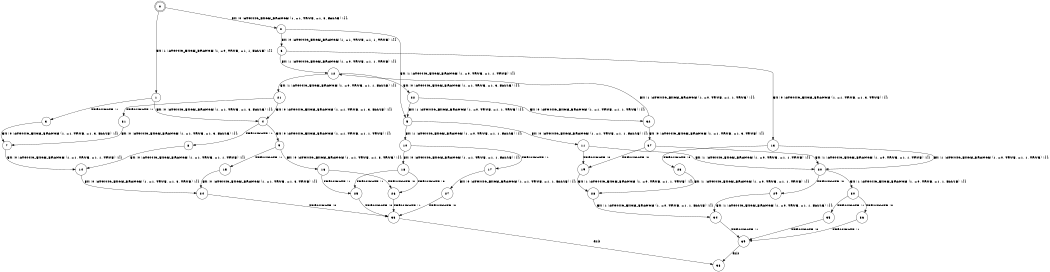 digraph BCG {
size = "7, 10.5";
center = TRUE;
node [shape = circle];
0 [peripheries = 2];
0 -> 1 [label = "EX !1 !ATOMIC_EXCH_BRANCH (1, +0, TRUE, +1, 1, FALSE) !{}"];
0 -> 2 [label = "EX !0 !ATOMIC_EXCH_BRANCH (1, +1, TRUE, +1, 3, FALSE) !{}"];
1 -> 3 [label = "TERMINATE !1"];
1 -> 4 [label = "EX !0 !ATOMIC_EXCH_BRANCH (1, +1, TRUE, +1, 3, FALSE) !{}"];
2 -> 5 [label = "EX !1 !ATOMIC_EXCH_BRANCH (1, +0, TRUE, +1, 1, TRUE) !{}"];
2 -> 6 [label = "EX !0 !ATOMIC_EXCH_BRANCH (1, +1, TRUE, +1, 1, TRUE) !{}"];
3 -> 7 [label = "EX !0 !ATOMIC_EXCH_BRANCH (1, +1, TRUE, +1, 3, FALSE) !{}"];
4 -> 8 [label = "TERMINATE !1"];
4 -> 9 [label = "EX !0 !ATOMIC_EXCH_BRANCH (1, +1, TRUE, +1, 1, TRUE) !{}"];
5 -> 10 [label = "EX !1 !ATOMIC_EXCH_BRANCH (1, +0, TRUE, +1, 1, FALSE) !{}"];
5 -> 11 [label = "EX !0 !ATOMIC_EXCH_BRANCH (1, +1, TRUE, +1, 1, FALSE) !{}"];
6 -> 12 [label = "EX !1 !ATOMIC_EXCH_BRANCH (1, +0, TRUE, +1, 1, TRUE) !{}"];
6 -> 13 [label = "EX !0 !ATOMIC_EXCH_BRANCH (1, +1, TRUE, +1, 3, TRUE) !{}"];
7 -> 14 [label = "EX !0 !ATOMIC_EXCH_BRANCH (1, +1, TRUE, +1, 1, TRUE) !{}"];
8 -> 14 [label = "EX !0 !ATOMIC_EXCH_BRANCH (1, +1, TRUE, +1, 1, TRUE) !{}"];
9 -> 15 [label = "TERMINATE !1"];
9 -> 16 [label = "EX !0 !ATOMIC_EXCH_BRANCH (1, +1, TRUE, +1, 3, TRUE) !{}"];
10 -> 17 [label = "TERMINATE !1"];
10 -> 18 [label = "EX !0 !ATOMIC_EXCH_BRANCH (1, +1, TRUE, +1, 1, FALSE) !{}"];
11 -> 19 [label = "TERMINATE !0"];
11 -> 20 [label = "EX !1 !ATOMIC_EXCH_BRANCH (1, +0, TRUE, +1, 1, TRUE) !{}"];
12 -> 21 [label = "EX !1 !ATOMIC_EXCH_BRANCH (1, +0, TRUE, +1, 1, FALSE) !{}"];
12 -> 22 [label = "EX !0 !ATOMIC_EXCH_BRANCH (1, +1, TRUE, +1, 3, FALSE) !{}"];
13 -> 23 [label = "TERMINATE !0"];
13 -> 20 [label = "EX !1 !ATOMIC_EXCH_BRANCH (1, +0, TRUE, +1, 1, TRUE) !{}"];
14 -> 24 [label = "EX !0 !ATOMIC_EXCH_BRANCH (1, +1, TRUE, +1, 3, TRUE) !{}"];
15 -> 24 [label = "EX !0 !ATOMIC_EXCH_BRANCH (1, +1, TRUE, +1, 3, TRUE) !{}"];
16 -> 25 [label = "TERMINATE !1"];
16 -> 26 [label = "TERMINATE !0"];
17 -> 27 [label = "EX !0 !ATOMIC_EXCH_BRANCH (1, +1, TRUE, +1, 1, FALSE) !{}"];
18 -> 25 [label = "TERMINATE !1"];
18 -> 26 [label = "TERMINATE !0"];
19 -> 28 [label = "EX !1 !ATOMIC_EXCH_BRANCH (1, +0, TRUE, +1, 1, TRUE) !{}"];
20 -> 29 [label = "TERMINATE !0"];
20 -> 30 [label = "EX !1 !ATOMIC_EXCH_BRANCH (1, +0, TRUE, +1, 1, FALSE) !{}"];
21 -> 31 [label = "TERMINATE !1"];
21 -> 4 [label = "EX !0 !ATOMIC_EXCH_BRANCH (1, +1, TRUE, +1, 3, FALSE) !{}"];
22 -> 5 [label = "EX !1 !ATOMIC_EXCH_BRANCH (1, +0, TRUE, +1, 1, TRUE) !{}"];
22 -> 32 [label = "EX !0 !ATOMIC_EXCH_BRANCH (1, +1, TRUE, +1, 1, TRUE) !{}"];
23 -> 28 [label = "EX !1 !ATOMIC_EXCH_BRANCH (1, +0, TRUE, +1, 1, TRUE) !{}"];
24 -> 33 [label = "TERMINATE !0"];
25 -> 33 [label = "TERMINATE !0"];
26 -> 33 [label = "TERMINATE !1"];
27 -> 33 [label = "TERMINATE !0"];
28 -> 34 [label = "EX !1 !ATOMIC_EXCH_BRANCH (1, +0, TRUE, +1, 1, FALSE) !{}"];
29 -> 34 [label = "EX !1 !ATOMIC_EXCH_BRANCH (1, +0, TRUE, +1, 1, FALSE) !{}"];
30 -> 35 [label = "TERMINATE !1"];
30 -> 36 [label = "TERMINATE !0"];
31 -> 7 [label = "EX !0 !ATOMIC_EXCH_BRANCH (1, +1, TRUE, +1, 3, FALSE) !{}"];
32 -> 12 [label = "EX !1 !ATOMIC_EXCH_BRANCH (1, +0, TRUE, +1, 1, TRUE) !{}"];
32 -> 37 [label = "EX !0 !ATOMIC_EXCH_BRANCH (1, +1, TRUE, +1, 3, TRUE) !{}"];
33 -> 38 [label = "exit"];
34 -> 39 [label = "TERMINATE !1"];
35 -> 39 [label = "TERMINATE !0"];
36 -> 39 [label = "TERMINATE !1"];
37 -> 19 [label = "TERMINATE !0"];
37 -> 20 [label = "EX !1 !ATOMIC_EXCH_BRANCH (1, +0, TRUE, +1, 1, TRUE) !{}"];
39 -> 38 [label = "exit"];
}
